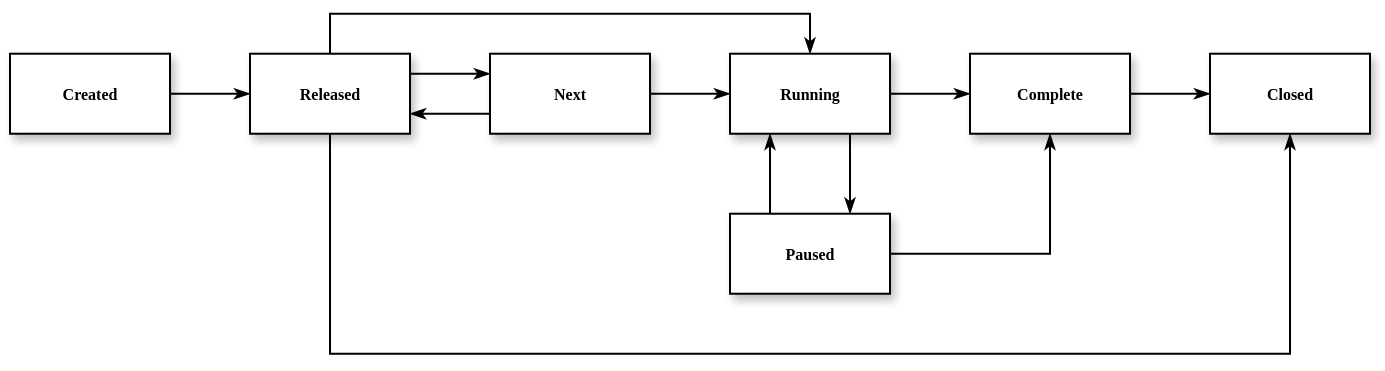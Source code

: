 <mxfile version="13.0.3" type="device"><diagram name="Page-1" id="edf60f1a-56cd-e834-aa8a-f176f3a09ee4"><mxGraphModel dx="981" dy="574" grid="1" gridSize="10" guides="1" tooltips="1" connect="1" arrows="1" fold="1" page="1" pageScale="1" pageWidth="1100" pageHeight="850" background="#ffffff" math="0" shadow="0"><root><mxCell id="0"/><mxCell id="1" parent="0"/><mxCell id="60e70716793133e9-34" value="" style="edgeStyle=orthogonalEdgeStyle;rounded=0;html=1;labelBackgroundColor=none;startSize=5;endArrow=classicThin;endFill=1;endSize=5;jettySize=auto;orthogonalLoop=1;strokeWidth=1;fontFamily=Verdana;fontSize=8;entryX=0;entryY=0.5;entryDx=0;entryDy=0;exitX=1;exitY=0.5;exitDx=0;exitDy=0;" parent="1" source="KzUwfeWDCJ7Ya8_HeJDz-1" target="KzUwfeWDCJ7Ya8_HeJDz-2" edge="1"><mxGeometry x="-0.667" y="10" relative="1" as="geometry"><mxPoint as="offset"/></mxGeometry></mxCell><mxCell id="KzUwfeWDCJ7Ya8_HeJDz-1" value="Created" style="whiteSpace=wrap;html=1;rounded=0;shadow=1;labelBackgroundColor=none;strokeWidth=1;fontFamily=Verdana;fontSize=8;align=center;fontStyle=1;fillColor=#FFFFFF;" vertex="1" parent="1"><mxGeometry x="50" y="59.86" width="80" height="40" as="geometry"/></mxCell><mxCell id="KzUwfeWDCJ7Ya8_HeJDz-2" value="Released" style="whiteSpace=wrap;html=1;rounded=0;shadow=1;labelBackgroundColor=none;strokeWidth=1;fontFamily=Verdana;fontSize=8;align=center;fontStyle=1" vertex="1" parent="1"><mxGeometry x="170" y="59.86" width="80" height="40" as="geometry"/></mxCell><mxCell id="KzUwfeWDCJ7Ya8_HeJDz-3" value="Next" style="whiteSpace=wrap;html=1;rounded=0;shadow=1;labelBackgroundColor=none;strokeWidth=1;fontFamily=Verdana;fontSize=8;align=center;fontStyle=1" vertex="1" parent="1"><mxGeometry x="290" y="59.86" width="80" height="40" as="geometry"/></mxCell><mxCell id="KzUwfeWDCJ7Ya8_HeJDz-4" value="" style="edgeStyle=orthogonalEdgeStyle;rounded=0;html=1;labelBackgroundColor=none;startSize=5;endArrow=classicThin;endFill=1;endSize=5;jettySize=auto;orthogonalLoop=1;strokeWidth=1;fontFamily=Verdana;fontSize=8;entryX=0;entryY=0.25;entryDx=0;entryDy=0;exitX=1;exitY=0.25;exitDx=0;exitDy=0;" edge="1" parent="1" source="KzUwfeWDCJ7Ya8_HeJDz-2" target="KzUwfeWDCJ7Ya8_HeJDz-3"><mxGeometry x="-0.667" y="10" relative="1" as="geometry"><mxPoint as="offset"/><mxPoint x="180" y="89.86" as="sourcePoint"/><mxPoint x="220" y="89.86" as="targetPoint"/></mxGeometry></mxCell><mxCell id="KzUwfeWDCJ7Ya8_HeJDz-5" value="Running" style="whiteSpace=wrap;html=1;rounded=0;shadow=1;labelBackgroundColor=none;strokeWidth=1;fontFamily=Verdana;fontSize=8;align=center;fontStyle=1" vertex="1" parent="1"><mxGeometry x="410" y="59.86" width="80" height="40" as="geometry"/></mxCell><mxCell id="KzUwfeWDCJ7Ya8_HeJDz-6" value="" style="edgeStyle=orthogonalEdgeStyle;rounded=0;html=1;labelBackgroundColor=none;startSize=5;endArrow=classicThin;endFill=1;endSize=5;jettySize=auto;orthogonalLoop=1;strokeWidth=1;fontFamily=Verdana;fontSize=8;entryX=0;entryY=0.5;entryDx=0;entryDy=0;exitX=1;exitY=0.5;exitDx=0;exitDy=0;" edge="1" parent="1" target="KzUwfeWDCJ7Ya8_HeJDz-5" source="KzUwfeWDCJ7Ya8_HeJDz-3"><mxGeometry x="-0.667" y="10" relative="1" as="geometry"><mxPoint as="offset"/><mxPoint x="510" y="79.86" as="sourcePoint"/><mxPoint x="400" y="89.86" as="targetPoint"/></mxGeometry></mxCell><mxCell id="KzUwfeWDCJ7Ya8_HeJDz-7" value="Complete" style="whiteSpace=wrap;html=1;rounded=0;shadow=1;labelBackgroundColor=none;strokeWidth=1;fontFamily=Verdana;fontSize=8;align=center;fontStyle=1" vertex="1" parent="1"><mxGeometry x="530" y="59.86" width="80" height="40" as="geometry"/></mxCell><mxCell id="KzUwfeWDCJ7Ya8_HeJDz-8" value="" style="edgeStyle=orthogonalEdgeStyle;rounded=0;html=1;labelBackgroundColor=none;startSize=5;endArrow=classicThin;endFill=1;endSize=5;jettySize=auto;orthogonalLoop=1;strokeWidth=1;fontFamily=Verdana;fontSize=8;entryX=0;entryY=0.5;entryDx=0;entryDy=0;exitX=1;exitY=0.5;exitDx=0;exitDy=0;" edge="1" parent="1" source="KzUwfeWDCJ7Ya8_HeJDz-5" target="KzUwfeWDCJ7Ya8_HeJDz-7"><mxGeometry x="-0.667" y="10" relative="1" as="geometry"><mxPoint as="offset"/><mxPoint x="500" y="89.86" as="sourcePoint"/><mxPoint x="540" y="89.86" as="targetPoint"/></mxGeometry></mxCell><mxCell id="KzUwfeWDCJ7Ya8_HeJDz-9" value="Closed" style="whiteSpace=wrap;html=1;rounded=0;shadow=1;labelBackgroundColor=none;strokeWidth=1;fontFamily=Verdana;fontSize=8;align=center;fontStyle=1" vertex="1" parent="1"><mxGeometry x="650" y="59.86" width="80" height="40" as="geometry"/></mxCell><mxCell id="KzUwfeWDCJ7Ya8_HeJDz-10" value="" style="edgeStyle=orthogonalEdgeStyle;rounded=0;html=1;labelBackgroundColor=none;startSize=5;endArrow=classicThin;endFill=1;endSize=5;jettySize=auto;orthogonalLoop=1;strokeWidth=1;fontFamily=Verdana;fontSize=8;entryX=0;entryY=0.5;entryDx=0;entryDy=0;exitX=1;exitY=0.5;exitDx=0;exitDy=0;" edge="1" parent="1" source="KzUwfeWDCJ7Ya8_HeJDz-7" target="KzUwfeWDCJ7Ya8_HeJDz-9"><mxGeometry x="-0.667" y="10" relative="1" as="geometry"><mxPoint as="offset"/><mxPoint x="660" y="89.86" as="sourcePoint"/><mxPoint x="700" y="89.86" as="targetPoint"/></mxGeometry></mxCell><mxCell id="KzUwfeWDCJ7Ya8_HeJDz-11" value="Paused" style="whiteSpace=wrap;html=1;rounded=0;shadow=1;labelBackgroundColor=none;strokeWidth=1;fontFamily=Verdana;fontSize=8;align=center;fontStyle=1" vertex="1" parent="1"><mxGeometry x="410" y="139.86" width="80" height="40" as="geometry"/></mxCell><mxCell id="KzUwfeWDCJ7Ya8_HeJDz-12" value="" style="edgeStyle=orthogonalEdgeStyle;rounded=0;html=1;labelBackgroundColor=none;startSize=5;endArrow=classicThin;endFill=1;endSize=5;jettySize=auto;orthogonalLoop=1;strokeWidth=1;fontFamily=Verdana;fontSize=8;entryX=0.75;entryY=0;entryDx=0;entryDy=0;exitX=0.75;exitY=1;exitDx=0;exitDy=0;" edge="1" parent="1" source="KzUwfeWDCJ7Ya8_HeJDz-5" target="KzUwfeWDCJ7Ya8_HeJDz-11"><mxGeometry x="-0.667" y="10" relative="1" as="geometry"><mxPoint as="offset"/><mxPoint x="660" y="89.86" as="sourcePoint"/><mxPoint x="700" y="89.86" as="targetPoint"/></mxGeometry></mxCell><mxCell id="KzUwfeWDCJ7Ya8_HeJDz-13" value="" style="edgeStyle=orthogonalEdgeStyle;rounded=0;html=1;labelBackgroundColor=none;startSize=5;endArrow=classicThin;endFill=1;endSize=5;jettySize=auto;orthogonalLoop=1;strokeWidth=1;fontFamily=Verdana;fontSize=8;entryX=0.25;entryY=1;entryDx=0;entryDy=0;exitX=0.25;exitY=0;exitDx=0;exitDy=0;" edge="1" parent="1" source="KzUwfeWDCJ7Ya8_HeJDz-11" target="KzUwfeWDCJ7Ya8_HeJDz-5"><mxGeometry x="-0.667" y="10" relative="1" as="geometry"><mxPoint as="offset"/><mxPoint x="630" y="109.86" as="sourcePoint"/><mxPoint x="630" y="149.86" as="targetPoint"/></mxGeometry></mxCell><mxCell id="KzUwfeWDCJ7Ya8_HeJDz-14" value="" style="edgeStyle=orthogonalEdgeStyle;rounded=0;html=1;labelBackgroundColor=none;startSize=5;endArrow=classicThin;endFill=1;endSize=5;jettySize=auto;orthogonalLoop=1;strokeWidth=1;fontFamily=Verdana;fontSize=8;entryX=0.5;entryY=0;entryDx=0;entryDy=0;exitX=0.5;exitY=0;exitDx=0;exitDy=0;" edge="1" parent="1" source="KzUwfeWDCJ7Ya8_HeJDz-2" target="KzUwfeWDCJ7Ya8_HeJDz-5"><mxGeometry x="-0.667" y="10" relative="1" as="geometry"><mxPoint as="offset"/><mxPoint x="340" y="89.86" as="sourcePoint"/><mxPoint x="380" y="89.86" as="targetPoint"/></mxGeometry></mxCell><mxCell id="KzUwfeWDCJ7Ya8_HeJDz-15" value="" style="edgeStyle=orthogonalEdgeStyle;rounded=0;html=1;labelBackgroundColor=none;startSize=5;endArrow=classicThin;endFill=1;endSize=5;jettySize=auto;orthogonalLoop=1;strokeWidth=1;fontFamily=Verdana;fontSize=8;entryX=1;entryY=0.75;entryDx=0;entryDy=0;exitX=0;exitY=0.75;exitDx=0;exitDy=0;" edge="1" parent="1" source="KzUwfeWDCJ7Ya8_HeJDz-3" target="KzUwfeWDCJ7Ya8_HeJDz-2"><mxGeometry x="-0.667" y="10" relative="1" as="geometry"><mxPoint as="offset"/><mxPoint x="340" y="89.86" as="sourcePoint"/><mxPoint x="380" y="89.86" as="targetPoint"/></mxGeometry></mxCell><mxCell id="KzUwfeWDCJ7Ya8_HeJDz-16" value="" style="edgeStyle=orthogonalEdgeStyle;rounded=0;html=1;labelBackgroundColor=none;startSize=5;endArrow=classicThin;endFill=1;endSize=5;jettySize=auto;orthogonalLoop=1;strokeWidth=1;fontFamily=Verdana;fontSize=8;entryX=0.5;entryY=1;entryDx=0;entryDy=0;exitX=1;exitY=0.5;exitDx=0;exitDy=0;" edge="1" parent="1" source="KzUwfeWDCJ7Ya8_HeJDz-11" target="KzUwfeWDCJ7Ya8_HeJDz-7"><mxGeometry x="-0.667" y="10" relative="1" as="geometry"><mxPoint as="offset"/><mxPoint x="440" y="109.86" as="sourcePoint"/><mxPoint x="280" y="109.86" as="targetPoint"/></mxGeometry></mxCell><mxCell id="KzUwfeWDCJ7Ya8_HeJDz-17" value="" style="edgeStyle=orthogonalEdgeStyle;rounded=0;html=1;labelBackgroundColor=none;startSize=5;endArrow=classicThin;endFill=1;endSize=5;jettySize=auto;orthogonalLoop=1;strokeWidth=1;fontFamily=Verdana;fontSize=8;entryX=0.5;entryY=1;entryDx=0;entryDy=0;exitX=0.5;exitY=1;exitDx=0;exitDy=0;" edge="1" parent="1" source="KzUwfeWDCJ7Ya8_HeJDz-2" target="KzUwfeWDCJ7Ya8_HeJDz-9"><mxGeometry x="-0.667" y="10" relative="1" as="geometry"><mxPoint as="offset"/><mxPoint x="280" y="69.86" as="sourcePoint"/><mxPoint x="600" y="69.86" as="targetPoint"/><Array as="points"><mxPoint x="210" y="209.86"/><mxPoint x="690" y="209.86"/></Array></mxGeometry></mxCell></root></mxGraphModel></diagram></mxfile>